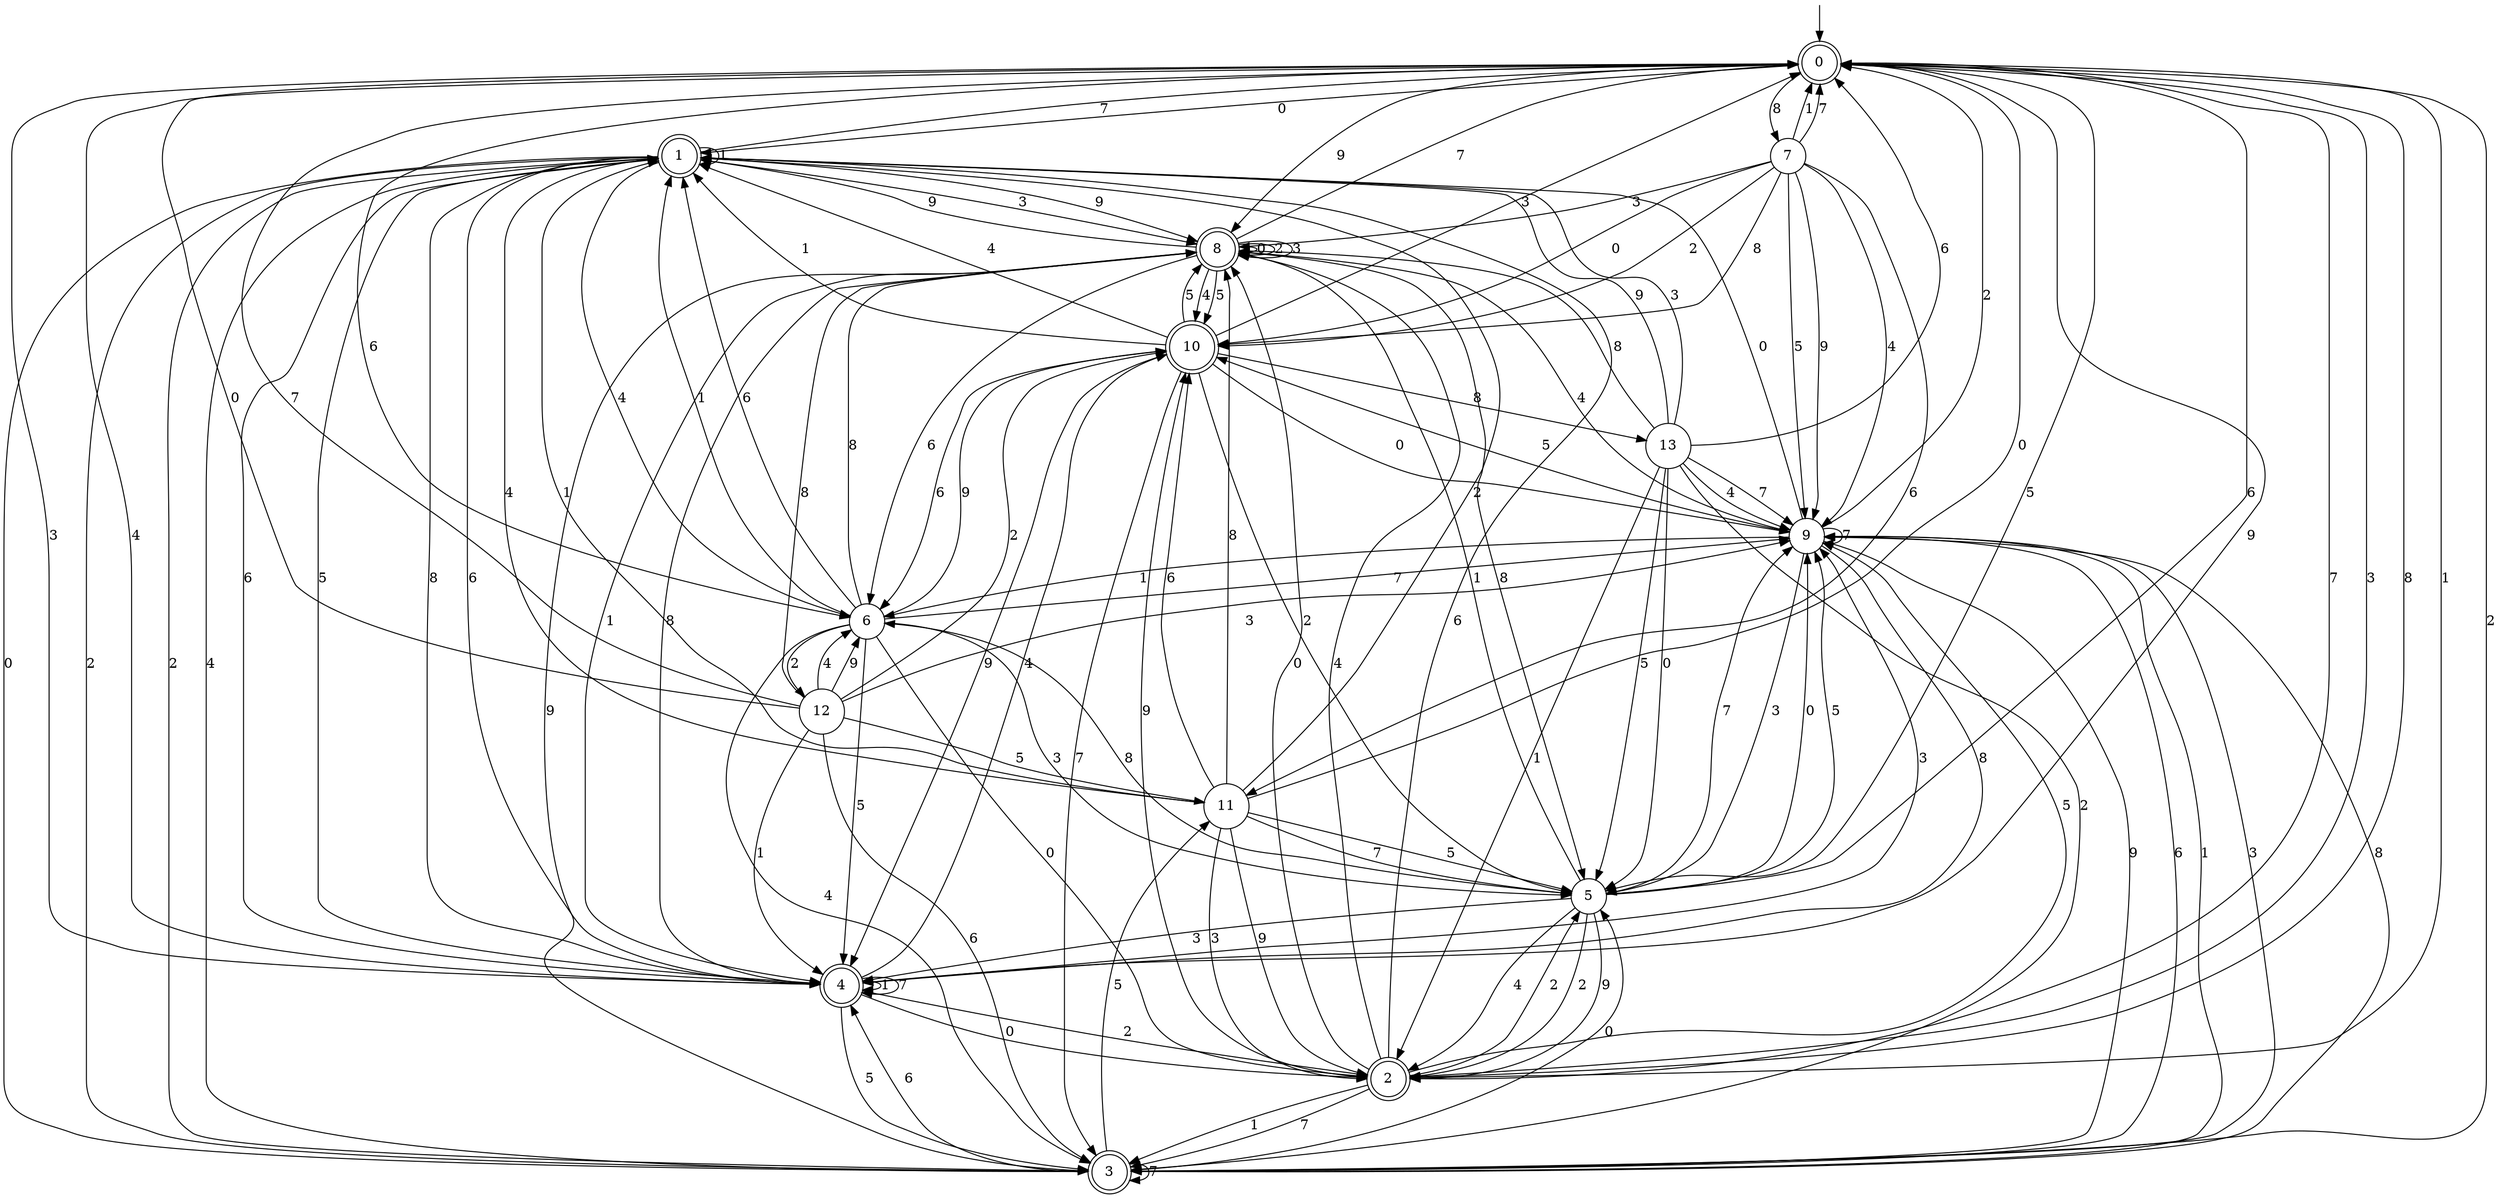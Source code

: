 digraph g {

	s0 [shape="doublecircle" label="0"];
	s1 [shape="doublecircle" label="1"];
	s2 [shape="doublecircle" label="2"];
	s3 [shape="doublecircle" label="3"];
	s4 [shape="doublecircle" label="4"];
	s5 [shape="circle" label="5"];
	s6 [shape="circle" label="6"];
	s7 [shape="circle" label="7"];
	s8 [shape="doublecircle" label="8"];
	s9 [shape="circle" label="9"];
	s10 [shape="doublecircle" label="10"];
	s11 [shape="circle" label="11"];
	s12 [shape="circle" label="12"];
	s13 [shape="circle" label="13"];
	s0 -> s1 [label="0"];
	s0 -> s2 [label="1"];
	s0 -> s3 [label="2"];
	s0 -> s4 [label="3"];
	s0 -> s4 [label="4"];
	s0 -> s5 [label="5"];
	s0 -> s6 [label="6"];
	s0 -> s2 [label="7"];
	s0 -> s7 [label="8"];
	s0 -> s8 [label="9"];
	s1 -> s3 [label="0"];
	s1 -> s1 [label="1"];
	s1 -> s3 [label="2"];
	s1 -> s8 [label="3"];
	s1 -> s6 [label="4"];
	s1 -> s4 [label="5"];
	s1 -> s4 [label="6"];
	s1 -> s0 [label="7"];
	s1 -> s4 [label="8"];
	s1 -> s8 [label="9"];
	s2 -> s8 [label="0"];
	s2 -> s3 [label="1"];
	s2 -> s5 [label="2"];
	s2 -> s0 [label="3"];
	s2 -> s8 [label="4"];
	s2 -> s9 [label="5"];
	s2 -> s1 [label="6"];
	s2 -> s3 [label="7"];
	s2 -> s0 [label="8"];
	s2 -> s10 [label="9"];
	s3 -> s5 [label="0"];
	s3 -> s9 [label="1"];
	s3 -> s1 [label="2"];
	s3 -> s9 [label="3"];
	s3 -> s1 [label="4"];
	s3 -> s11 [label="5"];
	s3 -> s4 [label="6"];
	s3 -> s3 [label="7"];
	s3 -> s9 [label="8"];
	s3 -> s8 [label="9"];
	s4 -> s2 [label="0"];
	s4 -> s4 [label="1"];
	s4 -> s2 [label="2"];
	s4 -> s9 [label="3"];
	s4 -> s10 [label="4"];
	s4 -> s3 [label="5"];
	s4 -> s1 [label="6"];
	s4 -> s4 [label="7"];
	s4 -> s8 [label="8"];
	s4 -> s0 [label="9"];
	s5 -> s9 [label="0"];
	s5 -> s8 [label="1"];
	s5 -> s2 [label="2"];
	s5 -> s4 [label="3"];
	s5 -> s2 [label="4"];
	s5 -> s9 [label="5"];
	s5 -> s0 [label="6"];
	s5 -> s9 [label="7"];
	s5 -> s6 [label="8"];
	s5 -> s2 [label="9"];
	s6 -> s2 [label="0"];
	s6 -> s1 [label="1"];
	s6 -> s12 [label="2"];
	s6 -> s5 [label="3"];
	s6 -> s3 [label="4"];
	s6 -> s4 [label="5"];
	s6 -> s1 [label="6"];
	s6 -> s9 [label="7"];
	s6 -> s8 [label="8"];
	s6 -> s10 [label="9"];
	s7 -> s10 [label="0"];
	s7 -> s0 [label="1"];
	s7 -> s10 [label="2"];
	s7 -> s8 [label="3"];
	s7 -> s9 [label="4"];
	s7 -> s9 [label="5"];
	s7 -> s11 [label="6"];
	s7 -> s0 [label="7"];
	s7 -> s10 [label="8"];
	s7 -> s9 [label="9"];
	s8 -> s8 [label="0"];
	s8 -> s4 [label="1"];
	s8 -> s8 [label="2"];
	s8 -> s8 [label="3"];
	s8 -> s10 [label="4"];
	s8 -> s10 [label="5"];
	s8 -> s6 [label="6"];
	s8 -> s0 [label="7"];
	s8 -> s5 [label="8"];
	s8 -> s1 [label="9"];
	s9 -> s1 [label="0"];
	s9 -> s6 [label="1"];
	s9 -> s0 [label="2"];
	s9 -> s5 [label="3"];
	s9 -> s8 [label="4"];
	s9 -> s10 [label="5"];
	s9 -> s3 [label="6"];
	s9 -> s9 [label="7"];
	s9 -> s4 [label="8"];
	s9 -> s3 [label="9"];
	s10 -> s9 [label="0"];
	s10 -> s1 [label="1"];
	s10 -> s5 [label="2"];
	s10 -> s0 [label="3"];
	s10 -> s1 [label="4"];
	s10 -> s8 [label="5"];
	s10 -> s6 [label="6"];
	s10 -> s3 [label="7"];
	s10 -> s13 [label="8"];
	s10 -> s4 [label="9"];
	s11 -> s0 [label="0"];
	s11 -> s1 [label="1"];
	s11 -> s1 [label="2"];
	s11 -> s2 [label="3"];
	s11 -> s1 [label="4"];
	s11 -> s5 [label="5"];
	s11 -> s10 [label="6"];
	s11 -> s5 [label="7"];
	s11 -> s8 [label="8"];
	s11 -> s2 [label="9"];
	s12 -> s0 [label="0"];
	s12 -> s4 [label="1"];
	s12 -> s10 [label="2"];
	s12 -> s9 [label="3"];
	s12 -> s6 [label="4"];
	s12 -> s11 [label="5"];
	s12 -> s3 [label="6"];
	s12 -> s0 [label="7"];
	s12 -> s8 [label="8"];
	s12 -> s6 [label="9"];
	s13 -> s5 [label="0"];
	s13 -> s2 [label="1"];
	s13 -> s3 [label="2"];
	s13 -> s1 [label="3"];
	s13 -> s9 [label="4"];
	s13 -> s5 [label="5"];
	s13 -> s0 [label="6"];
	s13 -> s9 [label="7"];
	s13 -> s8 [label="8"];
	s13 -> s1 [label="9"];

__start0 [label="" shape="none" width="0" height="0"];
__start0 -> s0;

}
